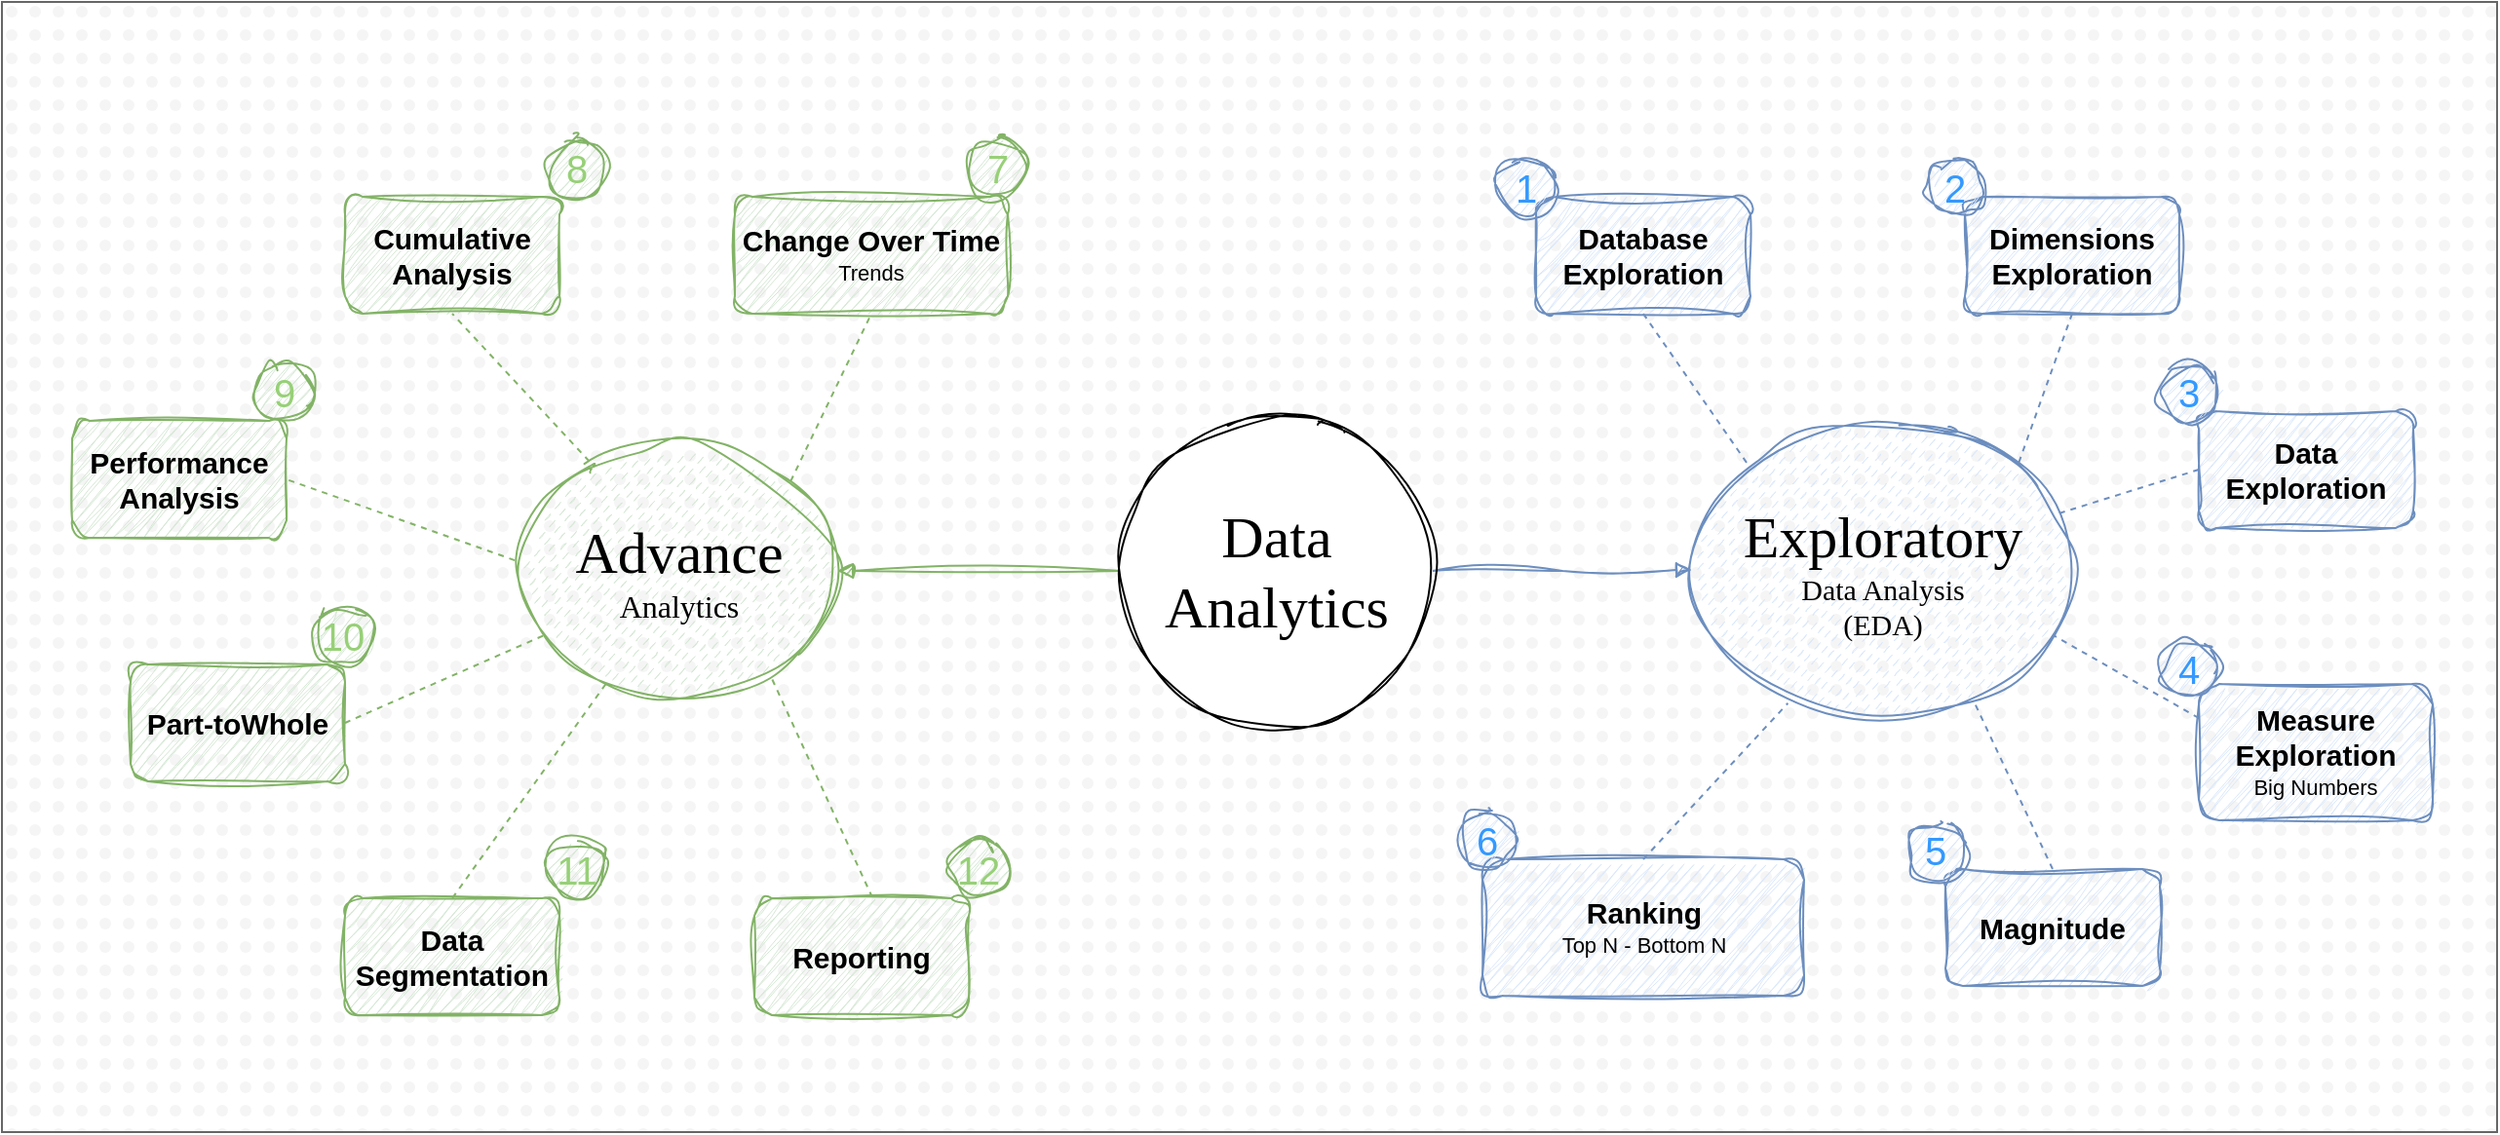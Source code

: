 <mxfile version="26.2.15">
  <diagram name="parts-of-project" id="q3-GdXNDrUG5JiLFlPh2">
    <mxGraphModel dx="2221" dy="931" grid="0" gridSize="10" guides="1" tooltips="1" connect="1" arrows="1" fold="1" page="1" pageScale="1" pageWidth="827" pageHeight="583" math="0" shadow="0">
      <root>
        <mxCell id="0" />
        <mxCell id="1" parent="0" />
        <mxCell id="qFa7paCgfUkytqQC-a15-46" value="" style="rounded=0;whiteSpace=wrap;html=1;fillStyle=dots;fillColor=#f5f5f5;fontColor=#333333;strokeColor=#666666;" vertex="1" parent="1">
          <mxGeometry x="-240" width="1280" height="580" as="geometry" />
        </mxCell>
        <mxCell id="qFa7paCgfUkytqQC-a15-5" style="edgeStyle=orthogonalEdgeStyle;rounded=0;orthogonalLoop=1;jettySize=auto;html=1;entryX=1;entryY=0.5;entryDx=0;entryDy=0;endArrow=block;endFill=1;sketch=1;curveFitting=1;jiggle=2;fillColor=#d5e8d4;strokeColor=#82b366;" edge="1" parent="1" source="qFa7paCgfUkytqQC-a15-1" target="qFa7paCgfUkytqQC-a15-3">
          <mxGeometry relative="1" as="geometry" />
        </mxCell>
        <mxCell id="qFa7paCgfUkytqQC-a15-6" style="edgeStyle=orthogonalEdgeStyle;rounded=0;orthogonalLoop=1;jettySize=auto;html=1;entryX=0;entryY=0.5;entryDx=0;entryDy=0;endArrow=block;endFill=1;sketch=1;curveFitting=1;jiggle=2;fillColor=#dae8fc;strokeColor=#6c8ebf;" edge="1" parent="1" source="qFa7paCgfUkytqQC-a15-1" target="qFa7paCgfUkytqQC-a15-4">
          <mxGeometry relative="1" as="geometry" />
        </mxCell>
        <mxCell id="qFa7paCgfUkytqQC-a15-1" value="&lt;font face=&quot;Comic Sans MS&quot; style=&quot;font-size: 30px;&quot;&gt;Data&lt;/font&gt;&lt;div&gt;&lt;font face=&quot;Comic Sans MS&quot; style=&quot;font-size: 30px;&quot;&gt;Analytics&lt;/font&gt;&lt;/div&gt;" style="ellipse;whiteSpace=wrap;html=1;aspect=fixed;sketch=1;curveFitting=1;jiggle=2;" vertex="1" parent="1">
          <mxGeometry x="334" y="212" width="160" height="160" as="geometry" />
        </mxCell>
        <mxCell id="qFa7paCgfUkytqQC-a15-3" value="&lt;font face=&quot;Comic Sans MS&quot; style=&quot;font-size: 30px;&quot;&gt;Advance&lt;/font&gt;&lt;div&gt;&lt;font face=&quot;Comic Sans MS&quot; style=&quot;font-size: 16px;&quot;&gt;Analytics&lt;/font&gt;&lt;/div&gt;" style="ellipse;whiteSpace=wrap;html=1;sketch=1;curveFitting=1;jiggle=2;fillColor=#d5e8d4;strokeColor=#82b366;fillStyle=dashed;" vertex="1" parent="1">
          <mxGeometry x="26" y="227" width="162.5" height="130" as="geometry" />
        </mxCell>
        <mxCell id="qFa7paCgfUkytqQC-a15-4" value="&lt;font face=&quot;Comic Sans MS&quot; style=&quot;font-size: 30px;&quot;&gt;Exploratory&lt;/font&gt;&lt;div&gt;&lt;font style=&quot;font-size: 15px;&quot; face=&quot;Comic Sans MS&quot;&gt;Data Analysis&lt;/font&gt;&lt;/div&gt;&lt;div&gt;&lt;font style=&quot;font-size: 15px;&quot; face=&quot;Comic Sans MS&quot;&gt;(EDA)&lt;/font&gt;&lt;/div&gt;" style="ellipse;whiteSpace=wrap;html=1;sketch=1;curveFitting=1;jiggle=2;fillColor=#dae8fc;strokeColor=#6c8ebf;fillStyle=dashed;" vertex="1" parent="1">
          <mxGeometry x="627" y="215" width="196" height="153" as="geometry" />
        </mxCell>
        <mxCell id="qFa7paCgfUkytqQC-a15-7" value="&lt;font style=&quot;font-size: 15px;&quot; face=&quot;Helvetica&quot;&gt;&lt;b style=&quot;&quot;&gt;Change Over Time&lt;/b&gt;&lt;/font&gt;&lt;div&gt;&lt;font style=&quot;font-size: 11px;&quot; face=&quot;Helvetica&quot;&gt;Trends&lt;/font&gt;&lt;/div&gt;" style="rounded=1;whiteSpace=wrap;html=1;fillColor=#d5e8d4;strokeColor=#82b366;sketch=1;curveFitting=1;jiggle=2;" vertex="1" parent="1">
          <mxGeometry x="136" y="100" width="140" height="60" as="geometry" />
        </mxCell>
        <mxCell id="qFa7paCgfUkytqQC-a15-10" value="&lt;font style=&quot;font-size: 15px;&quot; face=&quot;Helvetica&quot;&gt;&lt;b style=&quot;&quot;&gt;Cumulative&lt;/b&gt;&lt;/font&gt;&lt;div&gt;&lt;span style=&quot;font-size: 15px;&quot;&gt;&lt;b&gt;Analysis&lt;/b&gt;&lt;/span&gt;&lt;/div&gt;" style="rounded=1;whiteSpace=wrap;html=1;fillColor=#d5e8d4;strokeColor=#82b366;sketch=1;curveFitting=1;jiggle=2;" vertex="1" parent="1">
          <mxGeometry x="-64" y="100" width="110" height="60" as="geometry" />
        </mxCell>
        <mxCell id="qFa7paCgfUkytqQC-a15-11" value="&lt;span style=&quot;font-size: 15px;&quot;&gt;&lt;b&gt;Performance&lt;/b&gt;&lt;/span&gt;&lt;br&gt;&lt;div&gt;&lt;span style=&quot;font-size: 15px;&quot;&gt;&lt;b&gt;Analysis&lt;/b&gt;&lt;/span&gt;&lt;/div&gt;" style="rounded=1;whiteSpace=wrap;html=1;fillColor=#d5e8d4;strokeColor=#82b366;sketch=1;curveFitting=1;jiggle=2;" vertex="1" parent="1">
          <mxGeometry x="-204" y="215" width="110" height="60" as="geometry" />
        </mxCell>
        <mxCell id="qFa7paCgfUkytqQC-a15-12" value="&lt;span style=&quot;font-size: 15px;&quot;&gt;&lt;b&gt;Part-toWhole&lt;/b&gt;&lt;/span&gt;" style="rounded=1;whiteSpace=wrap;html=1;fillColor=#d5e8d4;strokeColor=#82b366;sketch=1;curveFitting=1;jiggle=2;" vertex="1" parent="1">
          <mxGeometry x="-174" y="340" width="110" height="60" as="geometry" />
        </mxCell>
        <mxCell id="qFa7paCgfUkytqQC-a15-13" value="&lt;span style=&quot;font-size: 15px;&quot;&gt;&lt;b&gt;Data&lt;/b&gt;&lt;/span&gt;&lt;div&gt;&lt;span style=&quot;font-size: 15px;&quot;&gt;&lt;b&gt;Segmentation&lt;/b&gt;&lt;/span&gt;&lt;/div&gt;" style="rounded=1;whiteSpace=wrap;html=1;fillColor=#d5e8d4;strokeColor=#82b366;sketch=1;curveFitting=1;jiggle=2;" vertex="1" parent="1">
          <mxGeometry x="-64" y="460" width="110" height="60" as="geometry" />
        </mxCell>
        <mxCell id="qFa7paCgfUkytqQC-a15-14" value="&lt;span style=&quot;font-size: 15px;&quot;&gt;&lt;b&gt;Reporting&lt;/b&gt;&lt;/span&gt;" style="rounded=1;whiteSpace=wrap;html=1;fillColor=#d5e8d4;strokeColor=#82b366;sketch=1;curveFitting=1;jiggle=2;" vertex="1" parent="1">
          <mxGeometry x="146" y="460" width="110" height="60" as="geometry" />
        </mxCell>
        <mxCell id="qFa7paCgfUkytqQC-a15-15" value="" style="endArrow=none;dashed=1;html=1;rounded=0;entryX=0.5;entryY=1;entryDx=0;entryDy=0;exitX=1;exitY=0;exitDx=0;exitDy=0;fillColor=#d5e8d4;strokeColor=#82b366;" edge="1" parent="1" source="qFa7paCgfUkytqQC-a15-3" target="qFa7paCgfUkytqQC-a15-7">
          <mxGeometry width="50" height="50" relative="1" as="geometry">
            <mxPoint x="76" y="300" as="sourcePoint" />
            <mxPoint x="126" y="250" as="targetPoint" />
          </mxGeometry>
        </mxCell>
        <mxCell id="qFa7paCgfUkytqQC-a15-16" value="" style="endArrow=none;dashed=1;html=1;rounded=0;entryX=0.5;entryY=1;entryDx=0;entryDy=0;exitX=0.217;exitY=0.067;exitDx=0;exitDy=0;fillColor=#d5e8d4;strokeColor=#82b366;exitPerimeter=0;" edge="1" parent="1" source="qFa7paCgfUkytqQC-a15-3" target="qFa7paCgfUkytqQC-a15-10">
          <mxGeometry width="50" height="50" relative="1" as="geometry">
            <mxPoint x="175" y="256" as="sourcePoint" />
            <mxPoint x="216" y="170" as="targetPoint" />
          </mxGeometry>
        </mxCell>
        <mxCell id="qFa7paCgfUkytqQC-a15-17" value="" style="endArrow=none;dashed=1;html=1;rounded=0;entryX=1;entryY=0.5;entryDx=0;entryDy=0;exitX=-0.018;exitY=0.458;exitDx=0;exitDy=0;fillColor=#d5e8d4;strokeColor=#82b366;exitPerimeter=0;" edge="1" parent="1" source="qFa7paCgfUkytqQC-a15-3" target="qFa7paCgfUkytqQC-a15-11">
          <mxGeometry width="50" height="50" relative="1" as="geometry">
            <mxPoint x="6" y="316" as="sourcePoint" />
            <mxPoint x="-64" y="240" as="targetPoint" />
          </mxGeometry>
        </mxCell>
        <mxCell id="qFa7paCgfUkytqQC-a15-18" value="" style="endArrow=none;dashed=1;html=1;rounded=0;entryX=1;entryY=0.5;entryDx=0;entryDy=0;exitX=0.071;exitY=0.756;exitDx=0;exitDy=0;fillColor=#d5e8d4;strokeColor=#82b366;exitPerimeter=0;" edge="1" parent="1" source="qFa7paCgfUkytqQC-a15-3" target="qFa7paCgfUkytqQC-a15-12">
          <mxGeometry width="50" height="50" relative="1" as="geometry">
            <mxPoint x="33" y="297" as="sourcePoint" />
            <mxPoint x="-84" y="255" as="targetPoint" />
          </mxGeometry>
        </mxCell>
        <mxCell id="qFa7paCgfUkytqQC-a15-19" value="" style="endArrow=none;dashed=1;html=1;rounded=0;entryX=0.5;entryY=0;entryDx=0;entryDy=0;exitX=0.269;exitY=0.947;exitDx=0;exitDy=0;fillColor=#d5e8d4;strokeColor=#82b366;exitPerimeter=0;" edge="1" parent="1" source="qFa7paCgfUkytqQC-a15-3" target="qFa7paCgfUkytqQC-a15-13">
          <mxGeometry width="50" height="50" relative="1" as="geometry">
            <mxPoint x="48" y="335" as="sourcePoint" />
            <mxPoint x="-54" y="380" as="targetPoint" />
          </mxGeometry>
        </mxCell>
        <mxCell id="qFa7paCgfUkytqQC-a15-20" value="" style="endArrow=none;dashed=1;html=1;rounded=0;entryX=0.546;entryY=-0.023;entryDx=0;entryDy=0;exitX=0.795;exitY=0.929;exitDx=0;exitDy=0;fillColor=#d5e8d4;strokeColor=#82b366;exitPerimeter=0;entryPerimeter=0;" edge="1" parent="1" source="qFa7paCgfUkytqQC-a15-3" target="qFa7paCgfUkytqQC-a15-14">
          <mxGeometry width="50" height="50" relative="1" as="geometry">
            <mxPoint x="80" y="360" as="sourcePoint" />
            <mxPoint x="1" y="470" as="targetPoint" />
          </mxGeometry>
        </mxCell>
        <mxCell id="qFa7paCgfUkytqQC-a15-21" value="&lt;font style=&quot;font-size: 20px; color: rgb(151, 208, 119);&quot;&gt;7&lt;/font&gt;" style="ellipse;whiteSpace=wrap;html=1;aspect=fixed;fillColor=#d5e8d4;strokeColor=#82b366;sketch=1;curveFitting=1;jiggle=2;shadow=0;" vertex="1" parent="1">
          <mxGeometry x="256" y="70" width="30" height="30" as="geometry" />
        </mxCell>
        <mxCell id="qFa7paCgfUkytqQC-a15-22" value="&lt;font style=&quot;font-size: 20px; color: rgb(151, 208, 119);&quot;&gt;8&lt;/font&gt;" style="ellipse;whiteSpace=wrap;html=1;aspect=fixed;fillColor=#d5e8d4;strokeColor=#82b366;sketch=1;curveFitting=1;jiggle=2;shadow=0;" vertex="1" parent="1">
          <mxGeometry x="40" y="70" width="30" height="30" as="geometry" />
        </mxCell>
        <mxCell id="qFa7paCgfUkytqQC-a15-23" value="&lt;font style=&quot;font-size: 20px; color: rgb(151, 208, 119);&quot;&gt;9&lt;/font&gt;" style="ellipse;whiteSpace=wrap;html=1;aspect=fixed;fillColor=#d5e8d4;strokeColor=#82b366;sketch=1;curveFitting=1;jiggle=2;shadow=0;" vertex="1" parent="1">
          <mxGeometry x="-110" y="185" width="30" height="30" as="geometry" />
        </mxCell>
        <mxCell id="qFa7paCgfUkytqQC-a15-24" value="&lt;font style=&quot;font-size: 20px; color: rgb(151, 208, 119);&quot;&gt;10&lt;/font&gt;" style="ellipse;whiteSpace=wrap;html=1;aspect=fixed;fillColor=#d5e8d4;strokeColor=#82b366;sketch=1;curveFitting=1;jiggle=2;shadow=0;" vertex="1" parent="1">
          <mxGeometry x="-80" y="310" width="30" height="30" as="geometry" />
        </mxCell>
        <mxCell id="qFa7paCgfUkytqQC-a15-25" value="&lt;font style=&quot;font-size: 20px; color: rgb(151, 208, 119);&quot;&gt;11&lt;/font&gt;" style="ellipse;whiteSpace=wrap;html=1;aspect=fixed;fillColor=#d5e8d4;strokeColor=#82b366;sketch=1;curveFitting=1;jiggle=2;shadow=0;" vertex="1" parent="1">
          <mxGeometry x="40" y="430" width="30" height="30" as="geometry" />
        </mxCell>
        <mxCell id="qFa7paCgfUkytqQC-a15-26" value="&lt;font style=&quot;font-size: 20px; color: rgb(151, 208, 119);&quot;&gt;12&lt;/font&gt;" style="ellipse;whiteSpace=wrap;html=1;aspect=fixed;fillColor=#d5e8d4;strokeColor=#82b366;sketch=1;curveFitting=1;jiggle=2;shadow=0;" vertex="1" parent="1">
          <mxGeometry x="246" y="430" width="30" height="30" as="geometry" />
        </mxCell>
        <mxCell id="qFa7paCgfUkytqQC-a15-27" value="&lt;span style=&quot;font-size: 15px;&quot;&gt;&lt;b&gt;Database&lt;/b&gt;&lt;/span&gt;&lt;div&gt;&lt;span style=&quot;font-size: 15px;&quot;&gt;&lt;b&gt;Exploration&lt;/b&gt;&lt;/span&gt;&lt;/div&gt;" style="rounded=1;whiteSpace=wrap;html=1;fillColor=#dae8fc;strokeColor=#6c8ebf;sketch=1;curveFitting=1;jiggle=2;" vertex="1" parent="1">
          <mxGeometry x="547" y="100" width="110" height="60" as="geometry" />
        </mxCell>
        <mxCell id="qFa7paCgfUkytqQC-a15-29" value="&lt;span style=&quot;font-size: 15px;&quot;&gt;&lt;b&gt;Dimensions&lt;/b&gt;&lt;/span&gt;&lt;div&gt;&lt;span style=&quot;font-size: 15px;&quot;&gt;&lt;b&gt;Exploration&lt;/b&gt;&lt;/span&gt;&lt;/div&gt;" style="rounded=1;whiteSpace=wrap;html=1;fillColor=#dae8fc;strokeColor=#6c8ebf;sketch=1;curveFitting=1;jiggle=2;" vertex="1" parent="1">
          <mxGeometry x="767" y="100" width="110" height="60" as="geometry" />
        </mxCell>
        <mxCell id="qFa7paCgfUkytqQC-a15-30" value="&lt;span style=&quot;font-size: 15px;&quot;&gt;&lt;b&gt;Data&lt;/b&gt;&lt;/span&gt;&lt;div&gt;&lt;span style=&quot;font-size: 15px;&quot;&gt;&lt;b&gt;Exploration&lt;/b&gt;&lt;/span&gt;&lt;/div&gt;" style="rounded=1;whiteSpace=wrap;html=1;fillColor=#dae8fc;strokeColor=#6c8ebf;sketch=1;curveFitting=1;jiggle=2;" vertex="1" parent="1">
          <mxGeometry x="887" y="210" width="110" height="60" as="geometry" />
        </mxCell>
        <mxCell id="qFa7paCgfUkytqQC-a15-31" value="&lt;span style=&quot;font-size: 15px;&quot;&gt;&lt;b&gt;Measure&lt;/b&gt;&lt;/span&gt;&lt;br&gt;&lt;div&gt;&lt;span style=&quot;font-size: 15px;&quot;&gt;&lt;b&gt;Exploration&lt;/b&gt;&lt;/span&gt;&lt;/div&gt;&lt;div&gt;&lt;font style=&quot;font-size: 11px;&quot;&gt;Big Numbers&lt;/font&gt;&lt;/div&gt;" style="rounded=1;whiteSpace=wrap;html=1;fillColor=#dae8fc;strokeColor=#6c8ebf;sketch=1;curveFitting=1;jiggle=2;" vertex="1" parent="1">
          <mxGeometry x="887" y="350" width="120" height="70" as="geometry" />
        </mxCell>
        <mxCell id="qFa7paCgfUkytqQC-a15-32" value="&lt;span style=&quot;font-size: 15px;&quot;&gt;&lt;b&gt;Ranking&lt;/b&gt;&lt;/span&gt;&lt;br&gt;&lt;div&gt;&lt;font style=&quot;font-size: 11px;&quot;&gt;Top N - Bottom N&lt;/font&gt;&lt;/div&gt;" style="rounded=1;whiteSpace=wrap;html=1;fillColor=#dae8fc;strokeColor=#6c8ebf;sketch=1;curveFitting=1;jiggle=2;" vertex="1" parent="1">
          <mxGeometry x="519.5" y="440" width="165" height="70" as="geometry" />
        </mxCell>
        <mxCell id="qFa7paCgfUkytqQC-a15-33" value="&lt;span style=&quot;font-size: 15px;&quot;&gt;&lt;b&gt;Magnitude&lt;/b&gt;&lt;/span&gt;" style="rounded=1;whiteSpace=wrap;html=1;fillColor=#dae8fc;strokeColor=#6c8ebf;sketch=1;curveFitting=1;jiggle=2;" vertex="1" parent="1">
          <mxGeometry x="757" y="445" width="110" height="60" as="geometry" />
        </mxCell>
        <mxCell id="qFa7paCgfUkytqQC-a15-34" value="" style="endArrow=none;dashed=1;html=1;rounded=0;entryX=0;entryY=0;entryDx=0;entryDy=0;exitX=0.5;exitY=1;exitDx=0;exitDy=0;fillColor=#dae8fc;strokeColor=#6c8ebf;" edge="1" parent="1" source="qFa7paCgfUkytqQC-a15-27" target="qFa7paCgfUkytqQC-a15-4">
          <mxGeometry width="50" height="50" relative="1" as="geometry">
            <mxPoint x="547" y="140" as="sourcePoint" />
            <mxPoint x="598" y="251" as="targetPoint" />
          </mxGeometry>
        </mxCell>
        <mxCell id="qFa7paCgfUkytqQC-a15-35" value="" style="endArrow=none;dashed=1;html=1;rounded=0;entryX=1;entryY=0;entryDx=0;entryDy=0;exitX=0.5;exitY=1;exitDx=0;exitDy=0;fillColor=#dae8fc;strokeColor=#6c8ebf;" edge="1" parent="1" source="qFa7paCgfUkytqQC-a15-29" target="qFa7paCgfUkytqQC-a15-4">
          <mxGeometry width="50" height="50" relative="1" as="geometry">
            <mxPoint x="612" y="170" as="sourcePoint" />
            <mxPoint x="666" y="247" as="targetPoint" />
          </mxGeometry>
        </mxCell>
        <mxCell id="qFa7paCgfUkytqQC-a15-36" value="" style="endArrow=none;dashed=1;html=1;rounded=0;entryX=0.954;entryY=0.313;entryDx=0;entryDy=0;exitX=0;exitY=0.5;exitDx=0;exitDy=0;fillColor=#dae8fc;strokeColor=#6c8ebf;entryPerimeter=0;" edge="1" parent="1" source="qFa7paCgfUkytqQC-a15-30" target="qFa7paCgfUkytqQC-a15-4">
          <mxGeometry width="50" height="50" relative="1" as="geometry">
            <mxPoint x="872" y="170" as="sourcePoint" />
            <mxPoint x="804" y="247" as="targetPoint" />
          </mxGeometry>
        </mxCell>
        <mxCell id="qFa7paCgfUkytqQC-a15-37" value="" style="endArrow=none;dashed=1;html=1;rounded=0;entryX=0.944;entryY=0.718;entryDx=0;entryDy=0;exitX=0;exitY=0.25;exitDx=0;exitDy=0;fillColor=#dae8fc;strokeColor=#6c8ebf;entryPerimeter=0;" edge="1" parent="1" source="qFa7paCgfUkytqQC-a15-31" target="qFa7paCgfUkytqQC-a15-4">
          <mxGeometry width="50" height="50" relative="1" as="geometry">
            <mxPoint x="897" y="250" as="sourcePoint" />
            <mxPoint x="824" y="273" as="targetPoint" />
          </mxGeometry>
        </mxCell>
        <mxCell id="qFa7paCgfUkytqQC-a15-38" value="" style="endArrow=none;dashed=1;html=1;rounded=0;entryX=0.74;entryY=0.947;entryDx=0;entryDy=0;exitX=0.5;exitY=0;exitDx=0;exitDy=0;fillColor=#dae8fc;strokeColor=#6c8ebf;entryPerimeter=0;" edge="1" parent="1" source="qFa7paCgfUkytqQC-a15-33" target="qFa7paCgfUkytqQC-a15-4">
          <mxGeometry width="50" height="50" relative="1" as="geometry">
            <mxPoint x="867" y="420" as="sourcePoint" />
            <mxPoint x="792" y="377" as="targetPoint" />
          </mxGeometry>
        </mxCell>
        <mxCell id="qFa7paCgfUkytqQC-a15-39" value="" style="endArrow=none;dashed=1;html=1;rounded=0;entryX=0.251;entryY=0.947;entryDx=0;entryDy=0;exitX=0.5;exitY=0;exitDx=0;exitDy=0;fillColor=#dae8fc;strokeColor=#6c8ebf;entryPerimeter=0;" edge="1" parent="1" source="qFa7paCgfUkytqQC-a15-32" target="qFa7paCgfUkytqQC-a15-4">
          <mxGeometry width="50" height="50" relative="1" as="geometry">
            <mxPoint x="627" y="440" as="sourcePoint" />
            <mxPoint x="587" y="355" as="targetPoint" />
          </mxGeometry>
        </mxCell>
        <mxCell id="qFa7paCgfUkytqQC-a15-40" value="&lt;font style=&quot;font-size: 20px; color: rgb(51, 153, 255);&quot;&gt;1&lt;/font&gt;" style="ellipse;whiteSpace=wrap;html=1;aspect=fixed;fillColor=#dae8fc;strokeColor=#6c8ebf;sketch=1;curveFitting=1;jiggle=2;shadow=0;" vertex="1" parent="1">
          <mxGeometry x="527" y="80" width="30" height="30" as="geometry" />
        </mxCell>
        <mxCell id="qFa7paCgfUkytqQC-a15-41" value="&lt;font style=&quot;font-size: 20px; color: rgb(51, 153, 255);&quot;&gt;2&lt;/font&gt;" style="ellipse;whiteSpace=wrap;html=1;aspect=fixed;fillColor=#dae8fc;strokeColor=#6c8ebf;sketch=1;curveFitting=1;jiggle=2;shadow=0;" vertex="1" parent="1">
          <mxGeometry x="747" y="80" width="30" height="30" as="geometry" />
        </mxCell>
        <mxCell id="qFa7paCgfUkytqQC-a15-42" value="&lt;font style=&quot;font-size: 20px; color: rgb(51, 153, 255);&quot;&gt;3&lt;/font&gt;" style="ellipse;whiteSpace=wrap;html=1;aspect=fixed;fillColor=#dae8fc;strokeColor=#6c8ebf;sketch=1;curveFitting=1;jiggle=2;shadow=0;" vertex="1" parent="1">
          <mxGeometry x="867" y="185" width="30" height="30" as="geometry" />
        </mxCell>
        <mxCell id="qFa7paCgfUkytqQC-a15-43" value="&lt;font style=&quot;font-size: 20px; color: rgb(51, 153, 255);&quot;&gt;4&lt;/font&gt;" style="ellipse;whiteSpace=wrap;html=1;aspect=fixed;fillColor=#dae8fc;strokeColor=#6c8ebf;sketch=1;curveFitting=1;jiggle=2;shadow=0;" vertex="1" parent="1">
          <mxGeometry x="867" y="327" width="30" height="30" as="geometry" />
        </mxCell>
        <mxCell id="qFa7paCgfUkytqQC-a15-44" value="&lt;font style=&quot;font-size: 20px; color: rgb(51, 153, 255);&quot;&gt;5&lt;/font&gt;" style="ellipse;whiteSpace=wrap;html=1;aspect=fixed;fillColor=#dae8fc;strokeColor=#6c8ebf;sketch=1;curveFitting=1;jiggle=2;shadow=0;" vertex="1" parent="1">
          <mxGeometry x="737" y="420" width="30" height="30" as="geometry" />
        </mxCell>
        <mxCell id="qFa7paCgfUkytqQC-a15-45" value="&lt;font style=&quot;font-size: 20px; color: rgb(51, 153, 255);&quot;&gt;6&lt;/font&gt;" style="ellipse;whiteSpace=wrap;html=1;aspect=fixed;fillColor=#dae8fc;strokeColor=#6c8ebf;sketch=1;curveFitting=1;jiggle=2;shadow=0;" vertex="1" parent="1">
          <mxGeometry x="507" y="415" width="30" height="30" as="geometry" />
        </mxCell>
      </root>
    </mxGraphModel>
  </diagram>
</mxfile>
